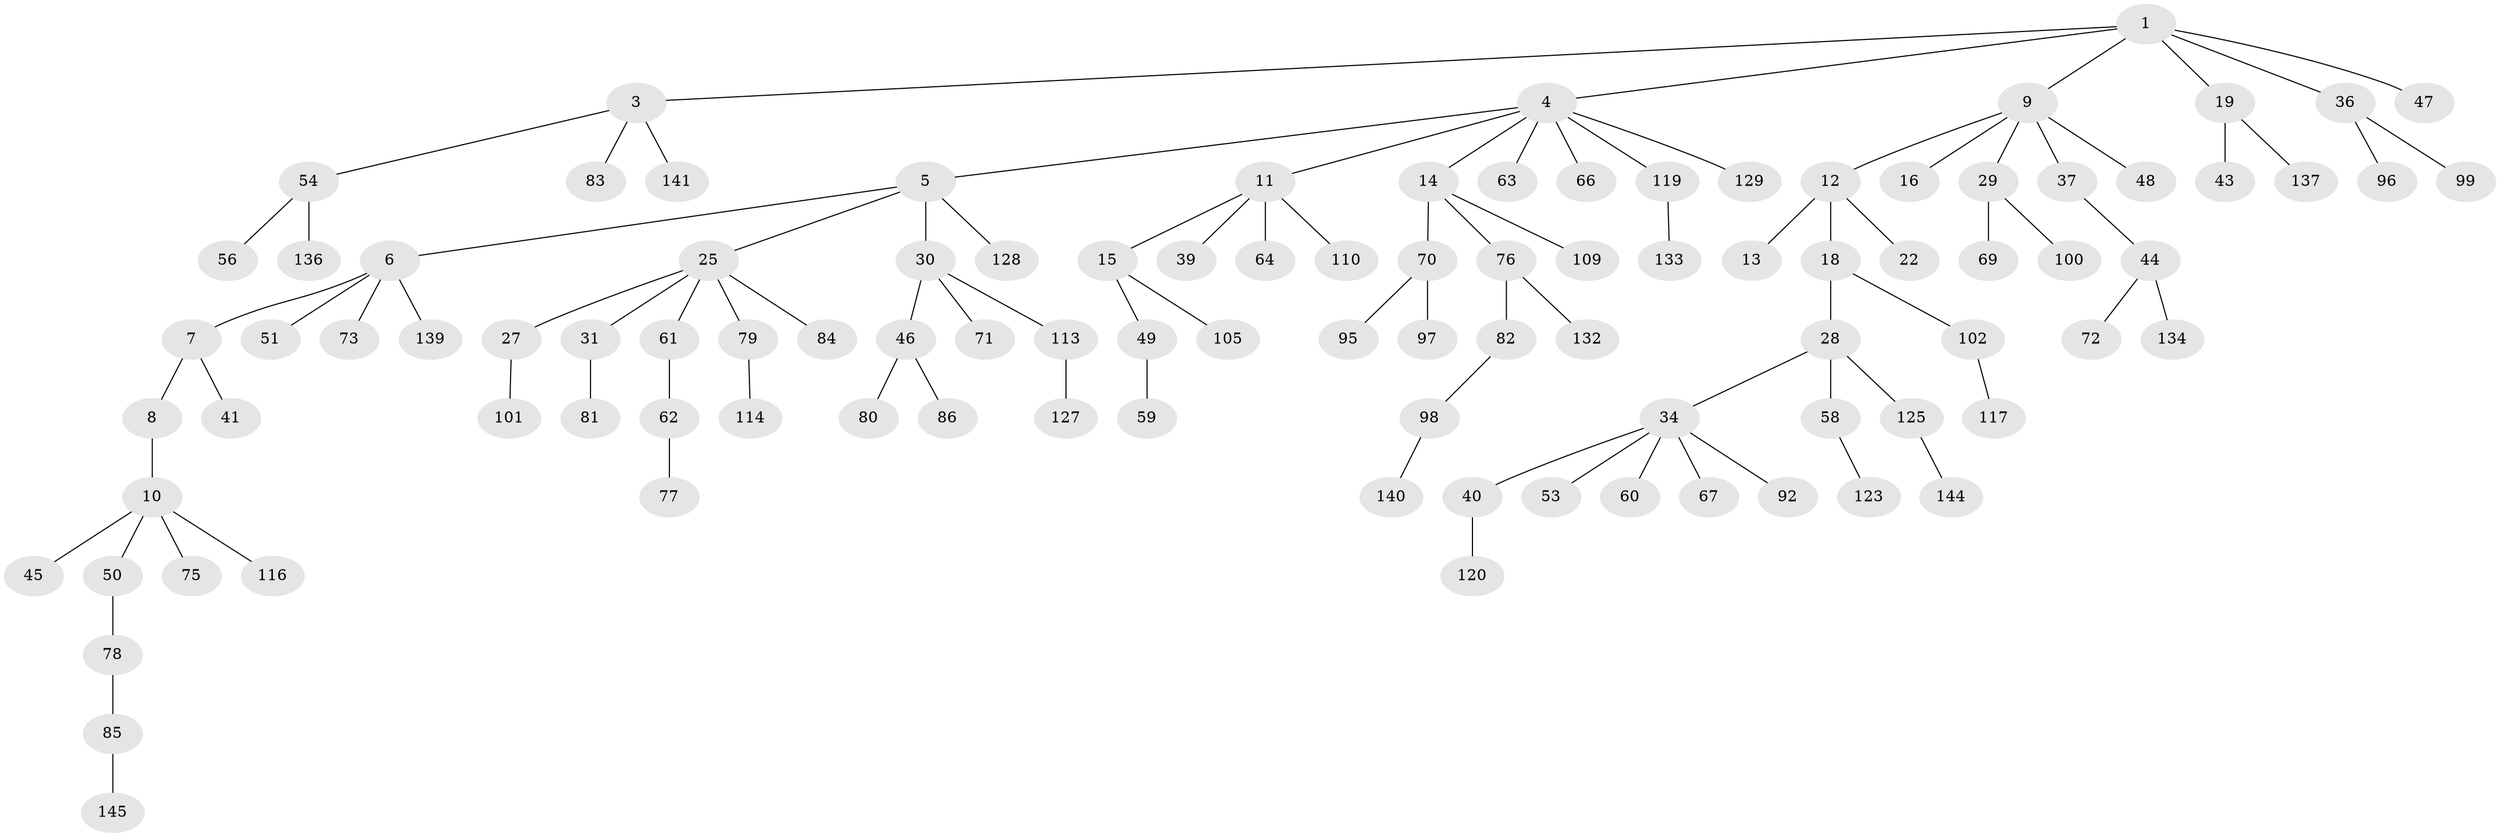 // original degree distribution, {4: 0.0547945205479452, 8: 0.00684931506849315, 6: 0.02054794520547945, 3: 0.14383561643835616, 2: 0.273972602739726, 5: 0.0273972602739726, 1: 0.4726027397260274}
// Generated by graph-tools (version 1.1) at 2025/42/03/06/25 10:42:02]
// undirected, 101 vertices, 100 edges
graph export_dot {
graph [start="1"]
  node [color=gray90,style=filled];
  1 [super="+2"];
  3 [super="+32"];
  4 [super="+42"];
  5 [super="+55"];
  6 [super="+23"];
  7;
  8;
  9 [super="+20"];
  10 [super="+21"];
  11 [super="+33"];
  12 [super="+17"];
  13 [super="+89"];
  14 [super="+65"];
  15 [super="+38"];
  16;
  18;
  19 [super="+24"];
  22;
  25 [super="+26"];
  27;
  28;
  29 [super="+35"];
  30;
  31 [super="+103"];
  34 [super="+57"];
  36 [super="+90"];
  37 [super="+124"];
  39 [super="+115"];
  40 [super="+91"];
  41 [super="+118"];
  43;
  44;
  45;
  46 [super="+68"];
  47 [super="+130"];
  48 [super="+108"];
  49 [super="+107"];
  50 [super="+52"];
  51;
  53 [super="+88"];
  54 [super="+74"];
  56 [super="+122"];
  58 [super="+93"];
  59;
  60;
  61;
  62 [super="+94"];
  63 [super="+135"];
  64;
  66;
  67;
  69 [super="+126"];
  70;
  71;
  72;
  73;
  75;
  76 [super="+131"];
  77 [super="+143"];
  78;
  79 [super="+142"];
  80 [super="+104"];
  81;
  82;
  83;
  84;
  85;
  86 [super="+87"];
  92;
  95;
  96;
  97 [super="+106"];
  98 [super="+112"];
  99;
  100;
  101 [super="+111"];
  102;
  105;
  109;
  110;
  113 [super="+121"];
  114;
  116;
  117;
  119;
  120;
  123 [super="+146"];
  125 [super="+138"];
  127;
  128;
  129;
  132;
  133;
  134;
  136;
  137;
  139;
  140;
  141;
  144;
  145;
  1 -- 3;
  1 -- 9;
  1 -- 47;
  1 -- 19;
  1 -- 4;
  1 -- 36;
  3 -- 54;
  3 -- 83;
  3 -- 141;
  4 -- 5;
  4 -- 11;
  4 -- 14;
  4 -- 63;
  4 -- 66;
  4 -- 119;
  4 -- 129;
  5 -- 6;
  5 -- 25;
  5 -- 30;
  5 -- 128;
  6 -- 7;
  6 -- 51;
  6 -- 73;
  6 -- 139;
  7 -- 8;
  7 -- 41;
  8 -- 10;
  9 -- 12;
  9 -- 16;
  9 -- 48;
  9 -- 29;
  9 -- 37;
  10 -- 50;
  10 -- 116;
  10 -- 75;
  10 -- 45;
  11 -- 15;
  11 -- 64;
  11 -- 110;
  11 -- 39;
  12 -- 13;
  12 -- 18;
  12 -- 22;
  14 -- 70;
  14 -- 76;
  14 -- 109;
  15 -- 49;
  15 -- 105;
  18 -- 28;
  18 -- 102;
  19 -- 137;
  19 -- 43;
  25 -- 27;
  25 -- 31;
  25 -- 79;
  25 -- 84;
  25 -- 61;
  27 -- 101;
  28 -- 34;
  28 -- 58;
  28 -- 125;
  29 -- 69;
  29 -- 100;
  30 -- 46;
  30 -- 71;
  30 -- 113;
  31 -- 81;
  34 -- 40;
  34 -- 53;
  34 -- 67;
  34 -- 92;
  34 -- 60;
  36 -- 96;
  36 -- 99;
  37 -- 44;
  40 -- 120;
  44 -- 72;
  44 -- 134;
  46 -- 80;
  46 -- 86;
  49 -- 59;
  50 -- 78;
  54 -- 56;
  54 -- 136;
  58 -- 123;
  61 -- 62;
  62 -- 77;
  70 -- 95;
  70 -- 97;
  76 -- 82;
  76 -- 132;
  78 -- 85;
  79 -- 114;
  82 -- 98;
  85 -- 145;
  98 -- 140;
  102 -- 117;
  113 -- 127;
  119 -- 133;
  125 -- 144;
}
